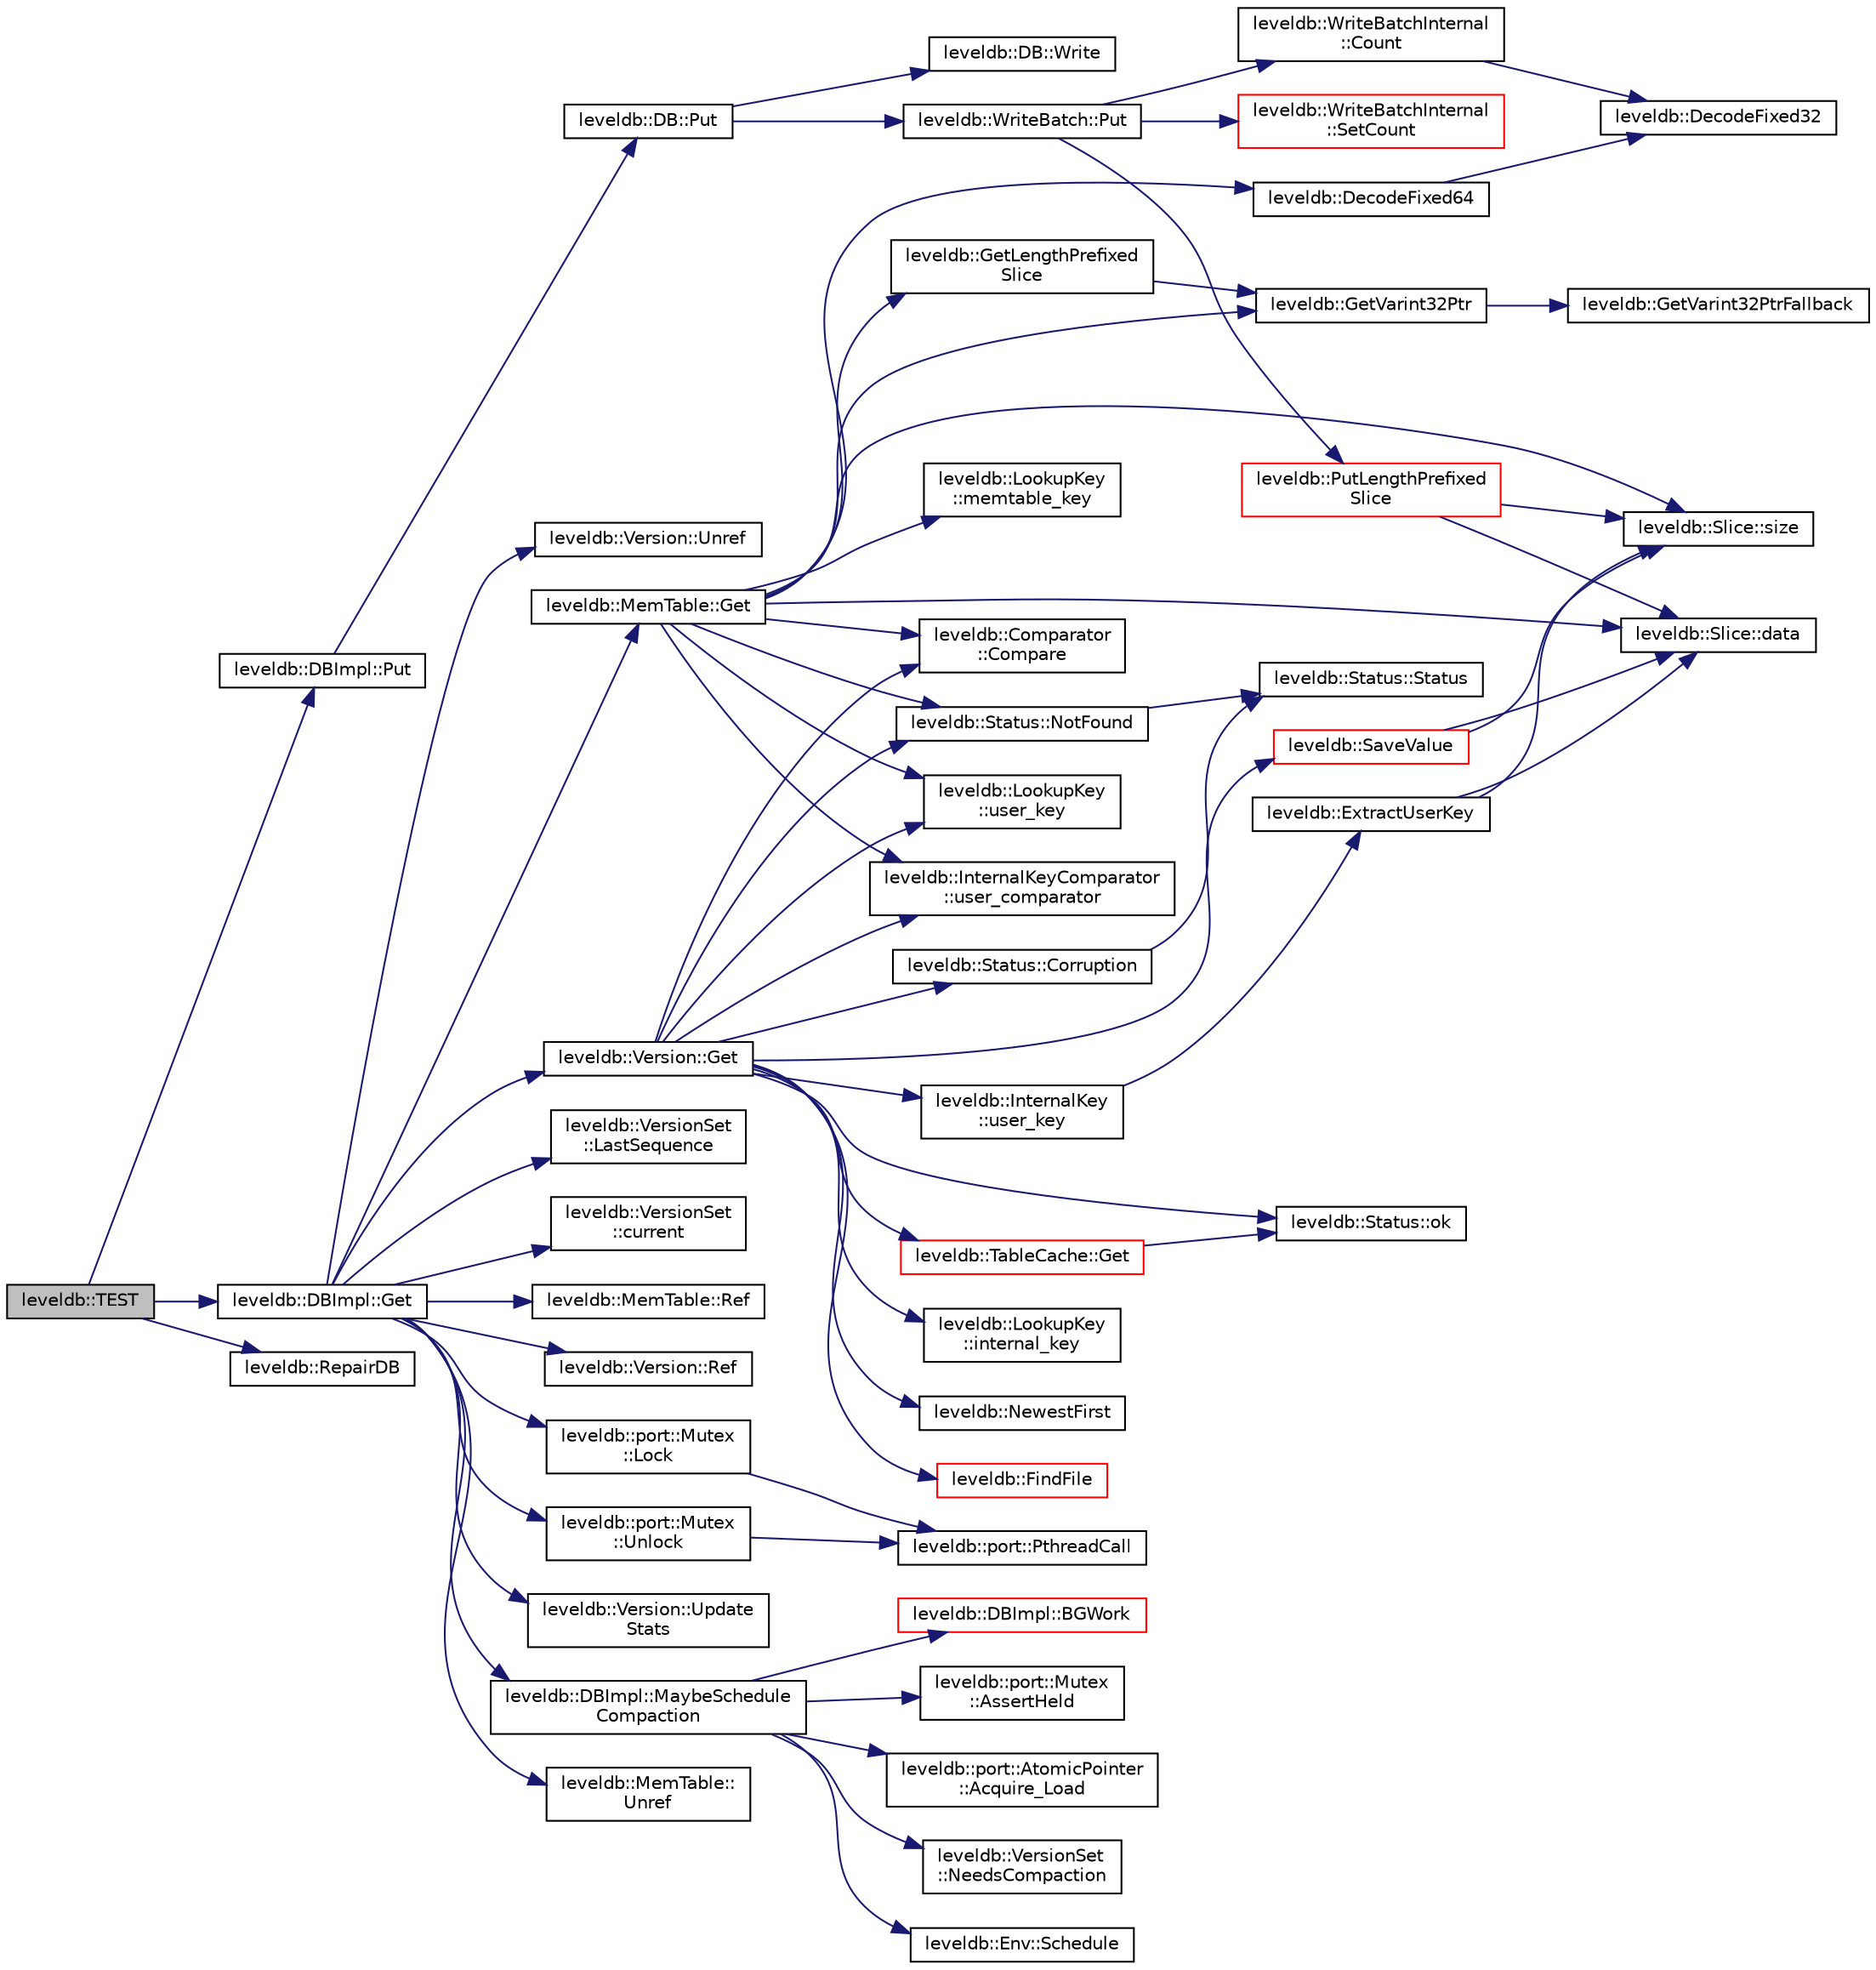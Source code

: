 digraph "leveldb::TEST"
{
  edge [fontname="Helvetica",fontsize="10",labelfontname="Helvetica",labelfontsize="10"];
  node [fontname="Helvetica",fontsize="10",shape=record];
  rankdir="LR";
  Node1 [label="leveldb::TEST",height=0.2,width=0.4,color="black", fillcolor="grey75", style="filled" fontcolor="black"];
  Node1 -> Node2 [color="midnightblue",fontsize="10",style="solid",fontname="Helvetica"];
  Node2 [label="leveldb::DBImpl::Put",height=0.2,width=0.4,color="black", fillcolor="white", style="filled",URL="$classleveldb_1_1_d_b_impl.html#ad0d56aeb4d84ff9632c9a7f3f1b7c4d5"];
  Node2 -> Node3 [color="midnightblue",fontsize="10",style="solid",fontname="Helvetica"];
  Node3 [label="leveldb::DB::Put",height=0.2,width=0.4,color="black", fillcolor="white", style="filled",URL="$classleveldb_1_1_d_b.html#ac2e472812630ed74298df7b03b08c1ae"];
  Node3 -> Node4 [color="midnightblue",fontsize="10",style="solid",fontname="Helvetica"];
  Node4 [label="leveldb::WriteBatch::Put",height=0.2,width=0.4,color="black", fillcolor="white", style="filled",URL="$classleveldb_1_1_write_batch.html#a30770379143a7ccb4ede18ddf0e45bf3"];
  Node4 -> Node5 [color="midnightblue",fontsize="10",style="solid",fontname="Helvetica"];
  Node5 [label="leveldb::WriteBatchInternal\l::SetCount",height=0.2,width=0.4,color="red", fillcolor="white", style="filled",URL="$classleveldb_1_1_write_batch_internal.html#ae03d20619da53aae175dd28d61c90bd9"];
  Node4 -> Node6 [color="midnightblue",fontsize="10",style="solid",fontname="Helvetica"];
  Node6 [label="leveldb::WriteBatchInternal\l::Count",height=0.2,width=0.4,color="black", fillcolor="white", style="filled",URL="$classleveldb_1_1_write_batch_internal.html#a5270ca4567dbae1524005ad14e0698e3"];
  Node6 -> Node7 [color="midnightblue",fontsize="10",style="solid",fontname="Helvetica"];
  Node7 [label="leveldb::DecodeFixed32",height=0.2,width=0.4,color="black", fillcolor="white", style="filled",URL="$namespaceleveldb.html#adae574304f9d1ed3e95742167cd449a9"];
  Node4 -> Node8 [color="midnightblue",fontsize="10",style="solid",fontname="Helvetica"];
  Node8 [label="leveldb::PutLengthPrefixed\lSlice",height=0.2,width=0.4,color="red", fillcolor="white", style="filled",URL="$namespaceleveldb.html#a98eaeea7300aa4f9b56303ffa27581af"];
  Node8 -> Node9 [color="midnightblue",fontsize="10",style="solid",fontname="Helvetica"];
  Node9 [label="leveldb::Slice::size",height=0.2,width=0.4,color="black", fillcolor="white", style="filled",URL="$classleveldb_1_1_slice.html#a947d3173f04f8a30553e89046daf91d5"];
  Node8 -> Node10 [color="midnightblue",fontsize="10",style="solid",fontname="Helvetica"];
  Node10 [label="leveldb::Slice::data",height=0.2,width=0.4,color="black", fillcolor="white", style="filled",URL="$classleveldb_1_1_slice.html#aa64861043d9deee6889461bf0593cf73"];
  Node3 -> Node11 [color="midnightblue",fontsize="10",style="solid",fontname="Helvetica"];
  Node11 [label="leveldb::DB::Write",height=0.2,width=0.4,color="black", fillcolor="white", style="filled",URL="$classleveldb_1_1_d_b.html#ae0b6ded8c8e0b88ff70190bf7a0c086c"];
  Node1 -> Node12 [color="midnightblue",fontsize="10",style="solid",fontname="Helvetica"];
  Node12 [label="leveldb::RepairDB",height=0.2,width=0.4,color="black", fillcolor="white", style="filled",URL="$namespaceleveldb.html#afb65664fdacb30ab73da9414db5a4208"];
  Node1 -> Node13 [color="midnightblue",fontsize="10",style="solid",fontname="Helvetica"];
  Node13 [label="leveldb::DBImpl::Get",height=0.2,width=0.4,color="black", fillcolor="white", style="filled",URL="$classleveldb_1_1_d_b_impl.html#a089964ddcd1f5dc85e73499ae57be508"];
  Node13 -> Node14 [color="midnightblue",fontsize="10",style="solid",fontname="Helvetica"];
  Node14 [label="leveldb::VersionSet\l::LastSequence",height=0.2,width=0.4,color="black", fillcolor="white", style="filled",URL="$classleveldb_1_1_version_set.html#acbbb32422426416b0d5e58d35b151526"];
  Node13 -> Node15 [color="midnightblue",fontsize="10",style="solid",fontname="Helvetica"];
  Node15 [label="leveldb::VersionSet\l::current",height=0.2,width=0.4,color="black", fillcolor="white", style="filled",URL="$classleveldb_1_1_version_set.html#a500747b987e66c51116287f26cfd028c"];
  Node13 -> Node16 [color="midnightblue",fontsize="10",style="solid",fontname="Helvetica"];
  Node16 [label="leveldb::MemTable::Ref",height=0.2,width=0.4,color="black", fillcolor="white", style="filled",URL="$classleveldb_1_1_mem_table.html#a332484cffd2ebc7d6a51f22eeeeeb71b"];
  Node13 -> Node17 [color="midnightblue",fontsize="10",style="solid",fontname="Helvetica"];
  Node17 [label="leveldb::Version::Ref",height=0.2,width=0.4,color="black", fillcolor="white", style="filled",URL="$classleveldb_1_1_version.html#ad237b446c7f7d9e63c4b7c162d6f0064"];
  Node13 -> Node18 [color="midnightblue",fontsize="10",style="solid",fontname="Helvetica"];
  Node18 [label="leveldb::port::Mutex\l::Unlock",height=0.2,width=0.4,color="black", fillcolor="white", style="filled",URL="$classleveldb_1_1port_1_1_mutex.html#a9d69a21c53dad7732b2006acf87f006b"];
  Node18 -> Node19 [color="midnightblue",fontsize="10",style="solid",fontname="Helvetica"];
  Node19 [label="leveldb::port::PthreadCall",height=0.2,width=0.4,color="black", fillcolor="white", style="filled",URL="$namespaceleveldb_1_1port.html#a614e0b6f0b21d697fe4001dbe3d8798b"];
  Node13 -> Node20 [color="midnightblue",fontsize="10",style="solid",fontname="Helvetica"];
  Node20 [label="leveldb::MemTable::Get",height=0.2,width=0.4,color="black", fillcolor="white", style="filled",URL="$classleveldb_1_1_mem_table.html#af94f80a5909a440d0675afa68f8765c5"];
  Node20 -> Node21 [color="midnightblue",fontsize="10",style="solid",fontname="Helvetica"];
  Node21 [label="leveldb::LookupKey\l::memtable_key",height=0.2,width=0.4,color="black", fillcolor="white", style="filled",URL="$classleveldb_1_1_lookup_key.html#a16b7ee6c701da7e7503510880a106a3a"];
  Node20 -> Node10 [color="midnightblue",fontsize="10",style="solid",fontname="Helvetica"];
  Node20 -> Node22 [color="midnightblue",fontsize="10",style="solid",fontname="Helvetica"];
  Node22 [label="leveldb::GetVarint32Ptr",height=0.2,width=0.4,color="black", fillcolor="white", style="filled",URL="$namespaceleveldb.html#addd01473dddfbc70ba64956fe6fac20c"];
  Node22 -> Node23 [color="midnightblue",fontsize="10",style="solid",fontname="Helvetica"];
  Node23 [label="leveldb::GetVarint32PtrFallback",height=0.2,width=0.4,color="black", fillcolor="white", style="filled",URL="$namespaceleveldb.html#abc68f00e57333a27e9ee4fb8d5033905"];
  Node20 -> Node24 [color="midnightblue",fontsize="10",style="solid",fontname="Helvetica"];
  Node24 [label="leveldb::InternalKeyComparator\l::user_comparator",height=0.2,width=0.4,color="black", fillcolor="white", style="filled",URL="$classleveldb_1_1_internal_key_comparator.html#a86ca575a4560bb76e2bcebc0618abd31"];
  Node20 -> Node25 [color="midnightblue",fontsize="10",style="solid",fontname="Helvetica"];
  Node25 [label="leveldb::Comparator\l::Compare",height=0.2,width=0.4,color="black", fillcolor="white", style="filled",URL="$structleveldb_1_1_comparator.html#a05dae6edcad3c7db23827c0233d74039"];
  Node20 -> Node26 [color="midnightblue",fontsize="10",style="solid",fontname="Helvetica"];
  Node26 [label="leveldb::LookupKey\l::user_key",height=0.2,width=0.4,color="black", fillcolor="white", style="filled",URL="$classleveldb_1_1_lookup_key.html#adf91e9804383dd1b2bfd8545df45342f"];
  Node20 -> Node27 [color="midnightblue",fontsize="10",style="solid",fontname="Helvetica"];
  Node27 [label="leveldb::DecodeFixed64",height=0.2,width=0.4,color="black", fillcolor="white", style="filled",URL="$namespaceleveldb.html#a239098b0291873752d0be16633652825"];
  Node27 -> Node7 [color="midnightblue",fontsize="10",style="solid",fontname="Helvetica"];
  Node20 -> Node28 [color="midnightblue",fontsize="10",style="solid",fontname="Helvetica"];
  Node28 [label="leveldb::GetLengthPrefixed\lSlice",height=0.2,width=0.4,color="black", fillcolor="white", style="filled",URL="$namespaceleveldb.html#afe94b0b5eec2b0272aed6f45042a70c8"];
  Node28 -> Node22 [color="midnightblue",fontsize="10",style="solid",fontname="Helvetica"];
  Node20 -> Node9 [color="midnightblue",fontsize="10",style="solid",fontname="Helvetica"];
  Node20 -> Node29 [color="midnightblue",fontsize="10",style="solid",fontname="Helvetica"];
  Node29 [label="leveldb::Status::NotFound",height=0.2,width=0.4,color="black", fillcolor="white", style="filled",URL="$classleveldb_1_1_status.html#a9e5beb5b2e758f041e0c012426e7b1b8"];
  Node29 -> Node30 [color="midnightblue",fontsize="10",style="solid",fontname="Helvetica"];
  Node30 [label="leveldb::Status::Status",height=0.2,width=0.4,color="black", fillcolor="white", style="filled",URL="$classleveldb_1_1_status.html#a941ec793179e81df3032a612cfe5039f"];
  Node13 -> Node31 [color="midnightblue",fontsize="10",style="solid",fontname="Helvetica"];
  Node31 [label="leveldb::Version::Get",height=0.2,width=0.4,color="black", fillcolor="white", style="filled",URL="$classleveldb_1_1_version.html#a42c439d4a2a767fe281c7a75d4255038"];
  Node31 -> Node32 [color="midnightblue",fontsize="10",style="solid",fontname="Helvetica"];
  Node32 [label="leveldb::LookupKey\l::internal_key",height=0.2,width=0.4,color="black", fillcolor="white", style="filled",URL="$classleveldb_1_1_lookup_key.html#a3578de91f795e450b05a870795339b40"];
  Node31 -> Node26 [color="midnightblue",fontsize="10",style="solid",fontname="Helvetica"];
  Node31 -> Node24 [color="midnightblue",fontsize="10",style="solid",fontname="Helvetica"];
  Node31 -> Node25 [color="midnightblue",fontsize="10",style="solid",fontname="Helvetica"];
  Node31 -> Node33 [color="midnightblue",fontsize="10",style="solid",fontname="Helvetica"];
  Node33 [label="leveldb::InternalKey\l::user_key",height=0.2,width=0.4,color="black", fillcolor="white", style="filled",URL="$classleveldb_1_1_internal_key.html#a8eeee76862e806006549784fe21fff61"];
  Node33 -> Node34 [color="midnightblue",fontsize="10",style="solid",fontname="Helvetica"];
  Node34 [label="leveldb::ExtractUserKey",height=0.2,width=0.4,color="black", fillcolor="white", style="filled",URL="$namespaceleveldb.html#a1c889869840312393b805ad91a41b94f"];
  Node34 -> Node9 [color="midnightblue",fontsize="10",style="solid",fontname="Helvetica"];
  Node34 -> Node10 [color="midnightblue",fontsize="10",style="solid",fontname="Helvetica"];
  Node31 -> Node35 [color="midnightblue",fontsize="10",style="solid",fontname="Helvetica"];
  Node35 [label="leveldb::NewestFirst",height=0.2,width=0.4,color="black", fillcolor="white", style="filled",URL="$namespaceleveldb.html#ab65191269f2a256a310edf82d56ed842"];
  Node31 -> Node36 [color="midnightblue",fontsize="10",style="solid",fontname="Helvetica"];
  Node36 [label="leveldb::FindFile",height=0.2,width=0.4,color="red", fillcolor="white", style="filled",URL="$namespaceleveldb.html#a812c4c6cf8299e767535a59f2205df0c"];
  Node31 -> Node37 [color="midnightblue",fontsize="10",style="solid",fontname="Helvetica"];
  Node37 [label="leveldb::TableCache::Get",height=0.2,width=0.4,color="red", fillcolor="white", style="filled",URL="$classleveldb_1_1_table_cache.html#af43ba38b52742e9f5589321747535444"];
  Node37 -> Node38 [color="midnightblue",fontsize="10",style="solid",fontname="Helvetica"];
  Node38 [label="leveldb::Status::ok",height=0.2,width=0.4,color="black", fillcolor="white", style="filled",URL="$classleveldb_1_1_status.html#ab31e89a858c766716e3dc952be857c65"];
  Node31 -> Node39 [color="midnightblue",fontsize="10",style="solid",fontname="Helvetica"];
  Node39 [label="leveldb::SaveValue",height=0.2,width=0.4,color="red", fillcolor="white", style="filled",URL="$namespaceleveldb.html#a10c2a57fa55323ee1cb072a74c15bf24"];
  Node39 -> Node10 [color="midnightblue",fontsize="10",style="solid",fontname="Helvetica"];
  Node39 -> Node9 [color="midnightblue",fontsize="10",style="solid",fontname="Helvetica"];
  Node31 -> Node38 [color="midnightblue",fontsize="10",style="solid",fontname="Helvetica"];
  Node31 -> Node29 [color="midnightblue",fontsize="10",style="solid",fontname="Helvetica"];
  Node31 -> Node40 [color="midnightblue",fontsize="10",style="solid",fontname="Helvetica"];
  Node40 [label="leveldb::Status::Corruption",height=0.2,width=0.4,color="black", fillcolor="white", style="filled",URL="$classleveldb_1_1_status.html#a755b1ee5b0029cf9ea1128f1cdff5855"];
  Node40 -> Node30 [color="midnightblue",fontsize="10",style="solid",fontname="Helvetica"];
  Node13 -> Node41 [color="midnightblue",fontsize="10",style="solid",fontname="Helvetica"];
  Node41 [label="leveldb::port::Mutex\l::Lock",height=0.2,width=0.4,color="black", fillcolor="white", style="filled",URL="$classleveldb_1_1port_1_1_mutex.html#a9a4da7195ce1802c077bc4d0035d4dd1"];
  Node41 -> Node19 [color="midnightblue",fontsize="10",style="solid",fontname="Helvetica"];
  Node13 -> Node42 [color="midnightblue",fontsize="10",style="solid",fontname="Helvetica"];
  Node42 [label="leveldb::Version::Update\lStats",height=0.2,width=0.4,color="black", fillcolor="white", style="filled",URL="$classleveldb_1_1_version.html#a7e5b8451deb7c4b9006fd9d5ccfc2cef"];
  Node13 -> Node43 [color="midnightblue",fontsize="10",style="solid",fontname="Helvetica"];
  Node43 [label="leveldb::DBImpl::MaybeSchedule\lCompaction",height=0.2,width=0.4,color="black", fillcolor="white", style="filled",URL="$classleveldb_1_1_d_b_impl.html#a91134e3ca9d5c6220dd45f19d461a831"];
  Node43 -> Node44 [color="midnightblue",fontsize="10",style="solid",fontname="Helvetica"];
  Node44 [label="leveldb::port::Mutex\l::AssertHeld",height=0.2,width=0.4,color="black", fillcolor="white", style="filled",URL="$classleveldb_1_1port_1_1_mutex.html#a9793393529f59bbb4adaf152bbbab42c"];
  Node43 -> Node45 [color="midnightblue",fontsize="10",style="solid",fontname="Helvetica"];
  Node45 [label="leveldb::port::AtomicPointer\l::Acquire_Load",height=0.2,width=0.4,color="black", fillcolor="white", style="filled",URL="$classleveldb_1_1port_1_1_atomic_pointer.html#a25b7cd07f114f6e59278d5523aff6140"];
  Node43 -> Node46 [color="midnightblue",fontsize="10",style="solid",fontname="Helvetica"];
  Node46 [label="leveldb::VersionSet\l::NeedsCompaction",height=0.2,width=0.4,color="black", fillcolor="white", style="filled",URL="$classleveldb_1_1_version_set.html#aa2976498024282e1449dcba88c6df162"];
  Node43 -> Node47 [color="midnightblue",fontsize="10",style="solid",fontname="Helvetica"];
  Node47 [label="leveldb::Env::Schedule",height=0.2,width=0.4,color="black", fillcolor="white", style="filled",URL="$classleveldb_1_1_env.html#a6b5fc50322d8404f5b13fad0e03d8724"];
  Node43 -> Node48 [color="midnightblue",fontsize="10",style="solid",fontname="Helvetica"];
  Node48 [label="leveldb::DBImpl::BGWork",height=0.2,width=0.4,color="red", fillcolor="white", style="filled",URL="$classleveldb_1_1_d_b_impl.html#ac5e1a8fcf9852a3b3f9712f135f13fa7"];
  Node13 -> Node49 [color="midnightblue",fontsize="10",style="solid",fontname="Helvetica"];
  Node49 [label="leveldb::MemTable::\lUnref",height=0.2,width=0.4,color="black", fillcolor="white", style="filled",URL="$classleveldb_1_1_mem_table.html#a5dcbf17d1477e6098a30dadd0745cfb2"];
  Node13 -> Node50 [color="midnightblue",fontsize="10",style="solid",fontname="Helvetica"];
  Node50 [label="leveldb::Version::Unref",height=0.2,width=0.4,color="black", fillcolor="white", style="filled",URL="$classleveldb_1_1_version.html#a3f623697f625d4740d5b273c0bf6223a"];
}
